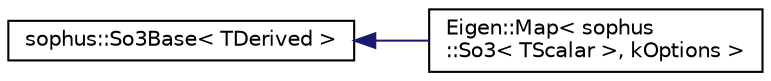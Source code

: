 digraph "Graphical Class Hierarchy"
{
 // LATEX_PDF_SIZE
  edge [fontname="Helvetica",fontsize="10",labelfontname="Helvetica",labelfontsize="10"];
  node [fontname="Helvetica",fontsize="10",shape=record];
  rankdir="LR";
  Node0 [label="sophus::So3Base\< TDerived \>",height=0.2,width=0.4,color="black", fillcolor="white", style="filled",URL="$classsophus_1_1_so3_base.html",tooltip="So3 base type - implements So3 class but is storage agnostic."];
  Node0 -> Node1 [dir="back",color="midnightblue",fontsize="10",style="solid",fontname="Helvetica"];
  Node1 [label="Eigen::Map\< sophus\l::So3\< TScalar \>, kOptions \>",height=0.2,width=0.4,color="black", fillcolor="white", style="filled",URL="$class_eigen_1_1_map_3_01sophus_1_1_so3_3_01_t_scalar_01_4_00_01k_options_01_4.html",tooltip="Specialization of Eigen::Map for So3; derived from So3Base."];
}
